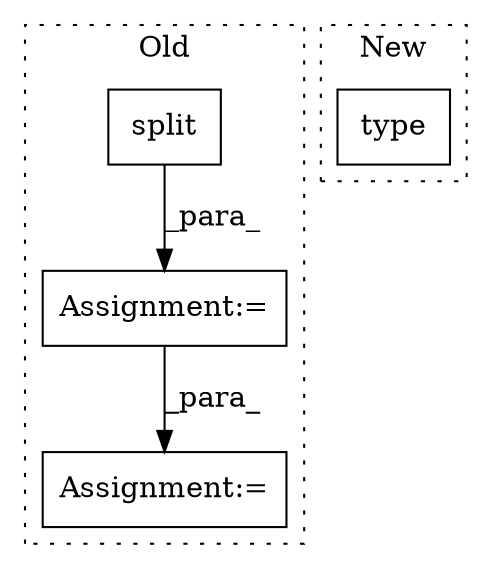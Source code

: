 digraph G {
subgraph cluster0 {
1 [label="split" a="32" s="723,758" l="6,1" shape="box"];
3 [label="Assignment:=" a="7" s="855,954" l="53,3" shape="box"];
4 [label="Assignment:=" a="7" s="627,759" l="73,2" shape="box"];
label = "Old";
style="dotted";
}
subgraph cluster1 {
2 [label="type" a="32" s="1298,1315" l="5,1" shape="box"];
label = "New";
style="dotted";
}
1 -> 4 [label="_para_"];
4 -> 3 [label="_para_"];
}